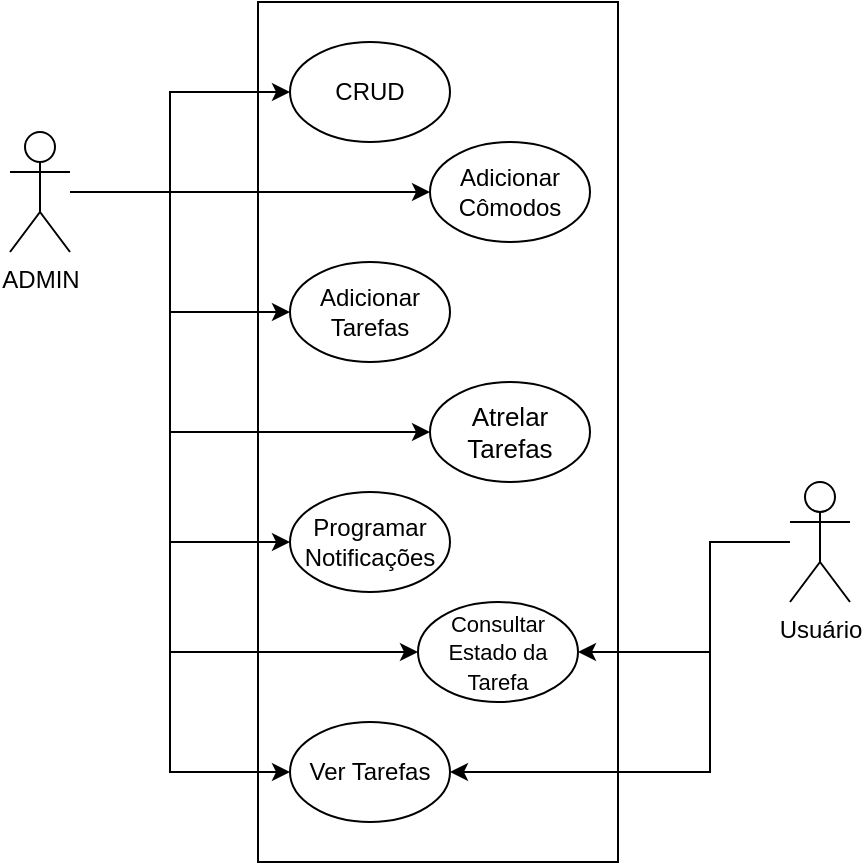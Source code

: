 <mxfile version="24.2.1" type="device">
  <diagram name="Página-1" id="XeGs-3ekrAyGM_uqNEwA">
    <mxGraphModel dx="872" dy="481" grid="1" gridSize="10" guides="1" tooltips="1" connect="1" arrows="1" fold="1" page="1" pageScale="1" pageWidth="827" pageHeight="1169" math="0" shadow="0">
      <root>
        <mxCell id="0" />
        <mxCell id="1" parent="0" />
        <mxCell id="wbPNoilc6B2j4DmPMTk_-3" value="" style="rounded=0;whiteSpace=wrap;html=1;" parent="1" vertex="1">
          <mxGeometry x="294" y="30" width="180" height="430" as="geometry" />
        </mxCell>
        <mxCell id="wbPNoilc6B2j4DmPMTk_-5" style="edgeStyle=orthogonalEdgeStyle;rounded=0;orthogonalLoop=1;jettySize=auto;html=1;entryX=0;entryY=0.5;entryDx=0;entryDy=0;" parent="1" source="wbPNoilc6B2j4DmPMTk_-1" target="wbPNoilc6B2j4DmPMTk_-4" edge="1">
          <mxGeometry relative="1" as="geometry">
            <Array as="points">
              <mxPoint x="250" y="125" />
              <mxPoint x="250" y="75" />
            </Array>
          </mxGeometry>
        </mxCell>
        <mxCell id="wbPNoilc6B2j4DmPMTk_-14" style="edgeStyle=orthogonalEdgeStyle;rounded=0;orthogonalLoop=1;jettySize=auto;html=1;entryX=0;entryY=0.5;entryDx=0;entryDy=0;" parent="1" source="wbPNoilc6B2j4DmPMTk_-1" target="wbPNoilc6B2j4DmPMTk_-9" edge="1">
          <mxGeometry relative="1" as="geometry">
            <Array as="points">
              <mxPoint x="250" y="125" />
              <mxPoint x="250" y="300" />
            </Array>
          </mxGeometry>
        </mxCell>
        <mxCell id="wbPNoilc6B2j4DmPMTk_-15" style="edgeStyle=orthogonalEdgeStyle;rounded=0;orthogonalLoop=1;jettySize=auto;html=1;entryX=0;entryY=0.5;entryDx=0;entryDy=0;" parent="1" source="wbPNoilc6B2j4DmPMTk_-1" target="wbPNoilc6B2j4DmPMTk_-7" edge="1">
          <mxGeometry relative="1" as="geometry">
            <Array as="points">
              <mxPoint x="250" y="125" />
              <mxPoint x="250" y="185" />
            </Array>
          </mxGeometry>
        </mxCell>
        <mxCell id="wbPNoilc6B2j4DmPMTk_-16" style="edgeStyle=orthogonalEdgeStyle;rounded=0;orthogonalLoop=1;jettySize=auto;html=1;entryX=0;entryY=0.5;entryDx=0;entryDy=0;" parent="1" source="wbPNoilc6B2j4DmPMTk_-1" target="wbPNoilc6B2j4DmPMTk_-6" edge="1">
          <mxGeometry relative="1" as="geometry" />
        </mxCell>
        <mxCell id="wbPNoilc6B2j4DmPMTk_-17" style="edgeStyle=orthogonalEdgeStyle;rounded=0;orthogonalLoop=1;jettySize=auto;html=1;entryX=0;entryY=0.5;entryDx=0;entryDy=0;" parent="1" source="wbPNoilc6B2j4DmPMTk_-1" target="wbPNoilc6B2j4DmPMTk_-10" edge="1">
          <mxGeometry relative="1" as="geometry">
            <Array as="points">
              <mxPoint x="250" y="125" />
              <mxPoint x="250" y="355" />
            </Array>
          </mxGeometry>
        </mxCell>
        <mxCell id="wbPNoilc6B2j4DmPMTk_-18" style="edgeStyle=orthogonalEdgeStyle;rounded=0;orthogonalLoop=1;jettySize=auto;html=1;entryX=0;entryY=0.5;entryDx=0;entryDy=0;" parent="1" source="wbPNoilc6B2j4DmPMTk_-1" target="wbPNoilc6B2j4DmPMTk_-11" edge="1">
          <mxGeometry relative="1" as="geometry">
            <Array as="points">
              <mxPoint x="250" y="125" />
              <mxPoint x="250" y="415" />
            </Array>
          </mxGeometry>
        </mxCell>
        <mxCell id="wbPNoilc6B2j4DmPMTk_-19" style="edgeStyle=orthogonalEdgeStyle;rounded=0;orthogonalLoop=1;jettySize=auto;html=1;entryX=0;entryY=0.5;entryDx=0;entryDy=0;" parent="1" source="wbPNoilc6B2j4DmPMTk_-1" target="wbPNoilc6B2j4DmPMTk_-8" edge="1">
          <mxGeometry relative="1" as="geometry">
            <Array as="points">
              <mxPoint x="250" y="125" />
              <mxPoint x="250" y="245" />
            </Array>
          </mxGeometry>
        </mxCell>
        <mxCell id="wbPNoilc6B2j4DmPMTk_-1" value="ADMIN" style="shape=umlActor;verticalLabelPosition=bottom;verticalAlign=top;html=1;outlineConnect=0;" parent="1" vertex="1">
          <mxGeometry x="170" y="95" width="30" height="60" as="geometry" />
        </mxCell>
        <mxCell id="wbPNoilc6B2j4DmPMTk_-12" style="edgeStyle=orthogonalEdgeStyle;rounded=0;orthogonalLoop=1;jettySize=auto;html=1;entryX=1;entryY=0.5;entryDx=0;entryDy=0;" parent="1" source="wbPNoilc6B2j4DmPMTk_-2" target="wbPNoilc6B2j4DmPMTk_-10" edge="1">
          <mxGeometry relative="1" as="geometry">
            <Array as="points">
              <mxPoint x="520" y="300" />
              <mxPoint x="520" y="355" />
            </Array>
          </mxGeometry>
        </mxCell>
        <mxCell id="wbPNoilc6B2j4DmPMTk_-13" style="edgeStyle=orthogonalEdgeStyle;rounded=0;orthogonalLoop=1;jettySize=auto;html=1;entryX=1;entryY=0.5;entryDx=0;entryDy=0;" parent="1" source="wbPNoilc6B2j4DmPMTk_-2" target="wbPNoilc6B2j4DmPMTk_-11" edge="1">
          <mxGeometry relative="1" as="geometry">
            <Array as="points">
              <mxPoint x="520" y="300" />
              <mxPoint x="520" y="415" />
            </Array>
          </mxGeometry>
        </mxCell>
        <mxCell id="wbPNoilc6B2j4DmPMTk_-2" value="Usuário" style="shape=umlActor;verticalLabelPosition=bottom;verticalAlign=top;html=1;outlineConnect=0;" parent="1" vertex="1">
          <mxGeometry x="560" y="270" width="30" height="60" as="geometry" />
        </mxCell>
        <mxCell id="wbPNoilc6B2j4DmPMTk_-4" value="CRUD" style="ellipse;whiteSpace=wrap;html=1;" parent="1" vertex="1">
          <mxGeometry x="310" y="50" width="80" height="50" as="geometry" />
        </mxCell>
        <mxCell id="wbPNoilc6B2j4DmPMTk_-6" value="Adicionar Cômodos" style="ellipse;whiteSpace=wrap;html=1;" parent="1" vertex="1">
          <mxGeometry x="380" y="100" width="80" height="50" as="geometry" />
        </mxCell>
        <mxCell id="wbPNoilc6B2j4DmPMTk_-7" value="Adicionar Tarefas" style="ellipse;whiteSpace=wrap;html=1;" parent="1" vertex="1">
          <mxGeometry x="310" y="160" width="80" height="50" as="geometry" />
        </mxCell>
        <mxCell id="wbPNoilc6B2j4DmPMTk_-8" value="&lt;font style=&quot;font-size: 13px;&quot;&gt;Atrelar Tarefas&lt;/font&gt;" style="ellipse;whiteSpace=wrap;html=1;" parent="1" vertex="1">
          <mxGeometry x="380" y="220" width="80" height="50" as="geometry" />
        </mxCell>
        <mxCell id="wbPNoilc6B2j4DmPMTk_-9" value="Programar Notificações" style="ellipse;whiteSpace=wrap;html=1;" parent="1" vertex="1">
          <mxGeometry x="310" y="275" width="80" height="50" as="geometry" />
        </mxCell>
        <mxCell id="wbPNoilc6B2j4DmPMTk_-10" value="&lt;font style=&quot;font-size: 11px;&quot;&gt;Consultar Estado da Tarefa&lt;/font&gt;" style="ellipse;whiteSpace=wrap;html=1;" parent="1" vertex="1">
          <mxGeometry x="374" y="330" width="80" height="50" as="geometry" />
        </mxCell>
        <mxCell id="wbPNoilc6B2j4DmPMTk_-11" value="Ver Tarefas" style="ellipse;whiteSpace=wrap;html=1;" parent="1" vertex="1">
          <mxGeometry x="310" y="390" width="80" height="50" as="geometry" />
        </mxCell>
      </root>
    </mxGraphModel>
  </diagram>
</mxfile>
